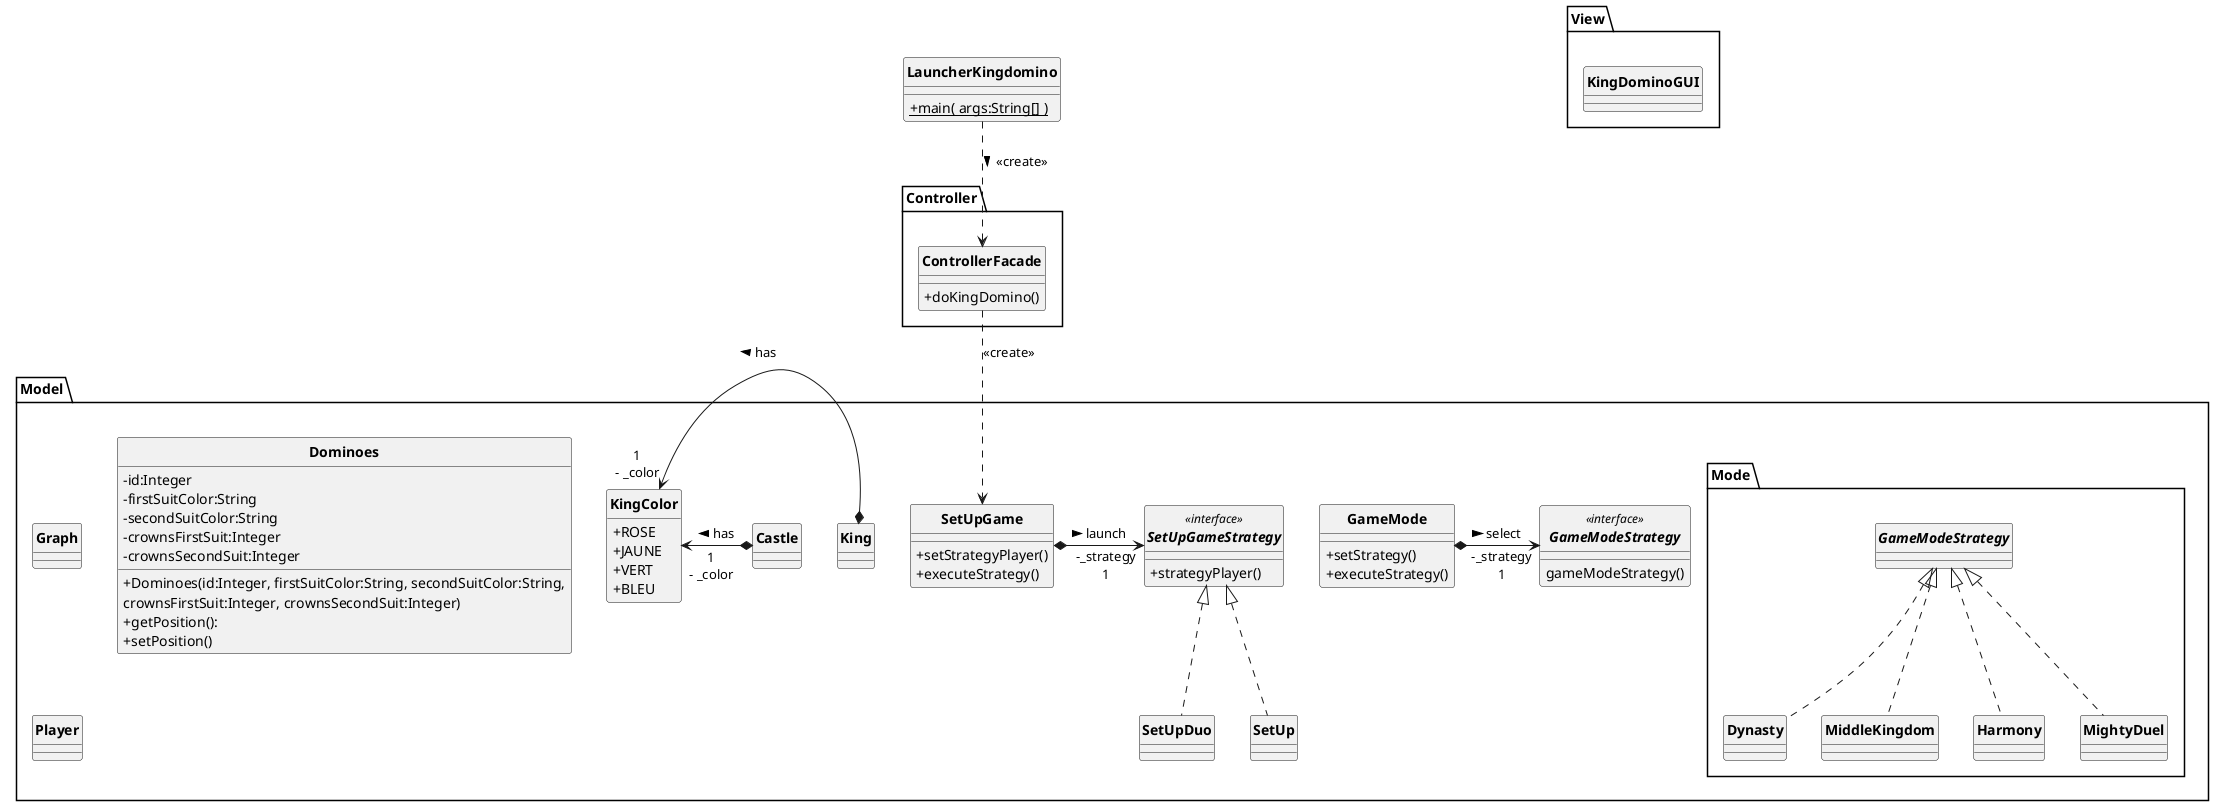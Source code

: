 @startuml
skinparam style strictuml
skinparam classAttributeIconSize 0
skinparam classFontStyle Bold
hide enum methods

class LauncherKingdomino{
    + {static} main( args:String[] )
}

package Model{
    class Graph {

    }

    class Dominoes {
       -id:Integer
       -firstSuitColor:String
       -secondSuitColor:String
       -crownsFirstSuit:Integer
       -crownsSecondSuit:Integer

       +Dominoes(id:Integer, firstSuitColor:String, secondSuitColor:String,
       crownsFirstSuit:Integer, crownsSecondSuit:Integer)
       +getPosition():
       +setPosition()
    }

    class King{

    }

    class Castle {

    }

    class GameMode{
        +setStrategy()
        +executeStrategy()
    }

    GameMode *-> "-_strategy\n1"GameModeStrategy : > select
    interface GameModeStrategy<<interface>>{
        gameModeStrategy()
    }


    package Mode{
        class Dynasty implements GameModeStrategy{

        }

        class MiddleKingdom implements GameModeStrategy{

        }

        class Harmony implements GameModeStrategy{

        }

        class MightyDuel implements GameModeStrategy{

        }
    }

    class SetUpGame{
        +setStrategyPlayer()
        +executeStrategy()
    }

    interface SetUpGameStrategy<<interface>>{
        +strategyPlayer()
    }

    SetUpGame *-> "-_strategy\n1"SetUpGameStrategy : > launch

    class SetUpDuo implements SetUpGameStrategy
    {

    }

    class SetUp implements SetUpGameStrategy
    {

    }

    class Player {

    }

    enum KingColor {
        +ROSE
        +JAUNE
        +VERT
        +BLEU
    }

}

package View {
    class KingDominoGUI
    {

    }
}

package Controller {
    class ControllerFacade{
        +doKingDomino()
    }
}

LauncherKingdomino ..> ControllerFacade : <<create>> >
ControllerFacade ..> SetUpGame : <<create>>
King *-l-> "1\n- _color" KingColor : has >
Castle *-l-> "1\n- _color" KingColor : has >

@enduml